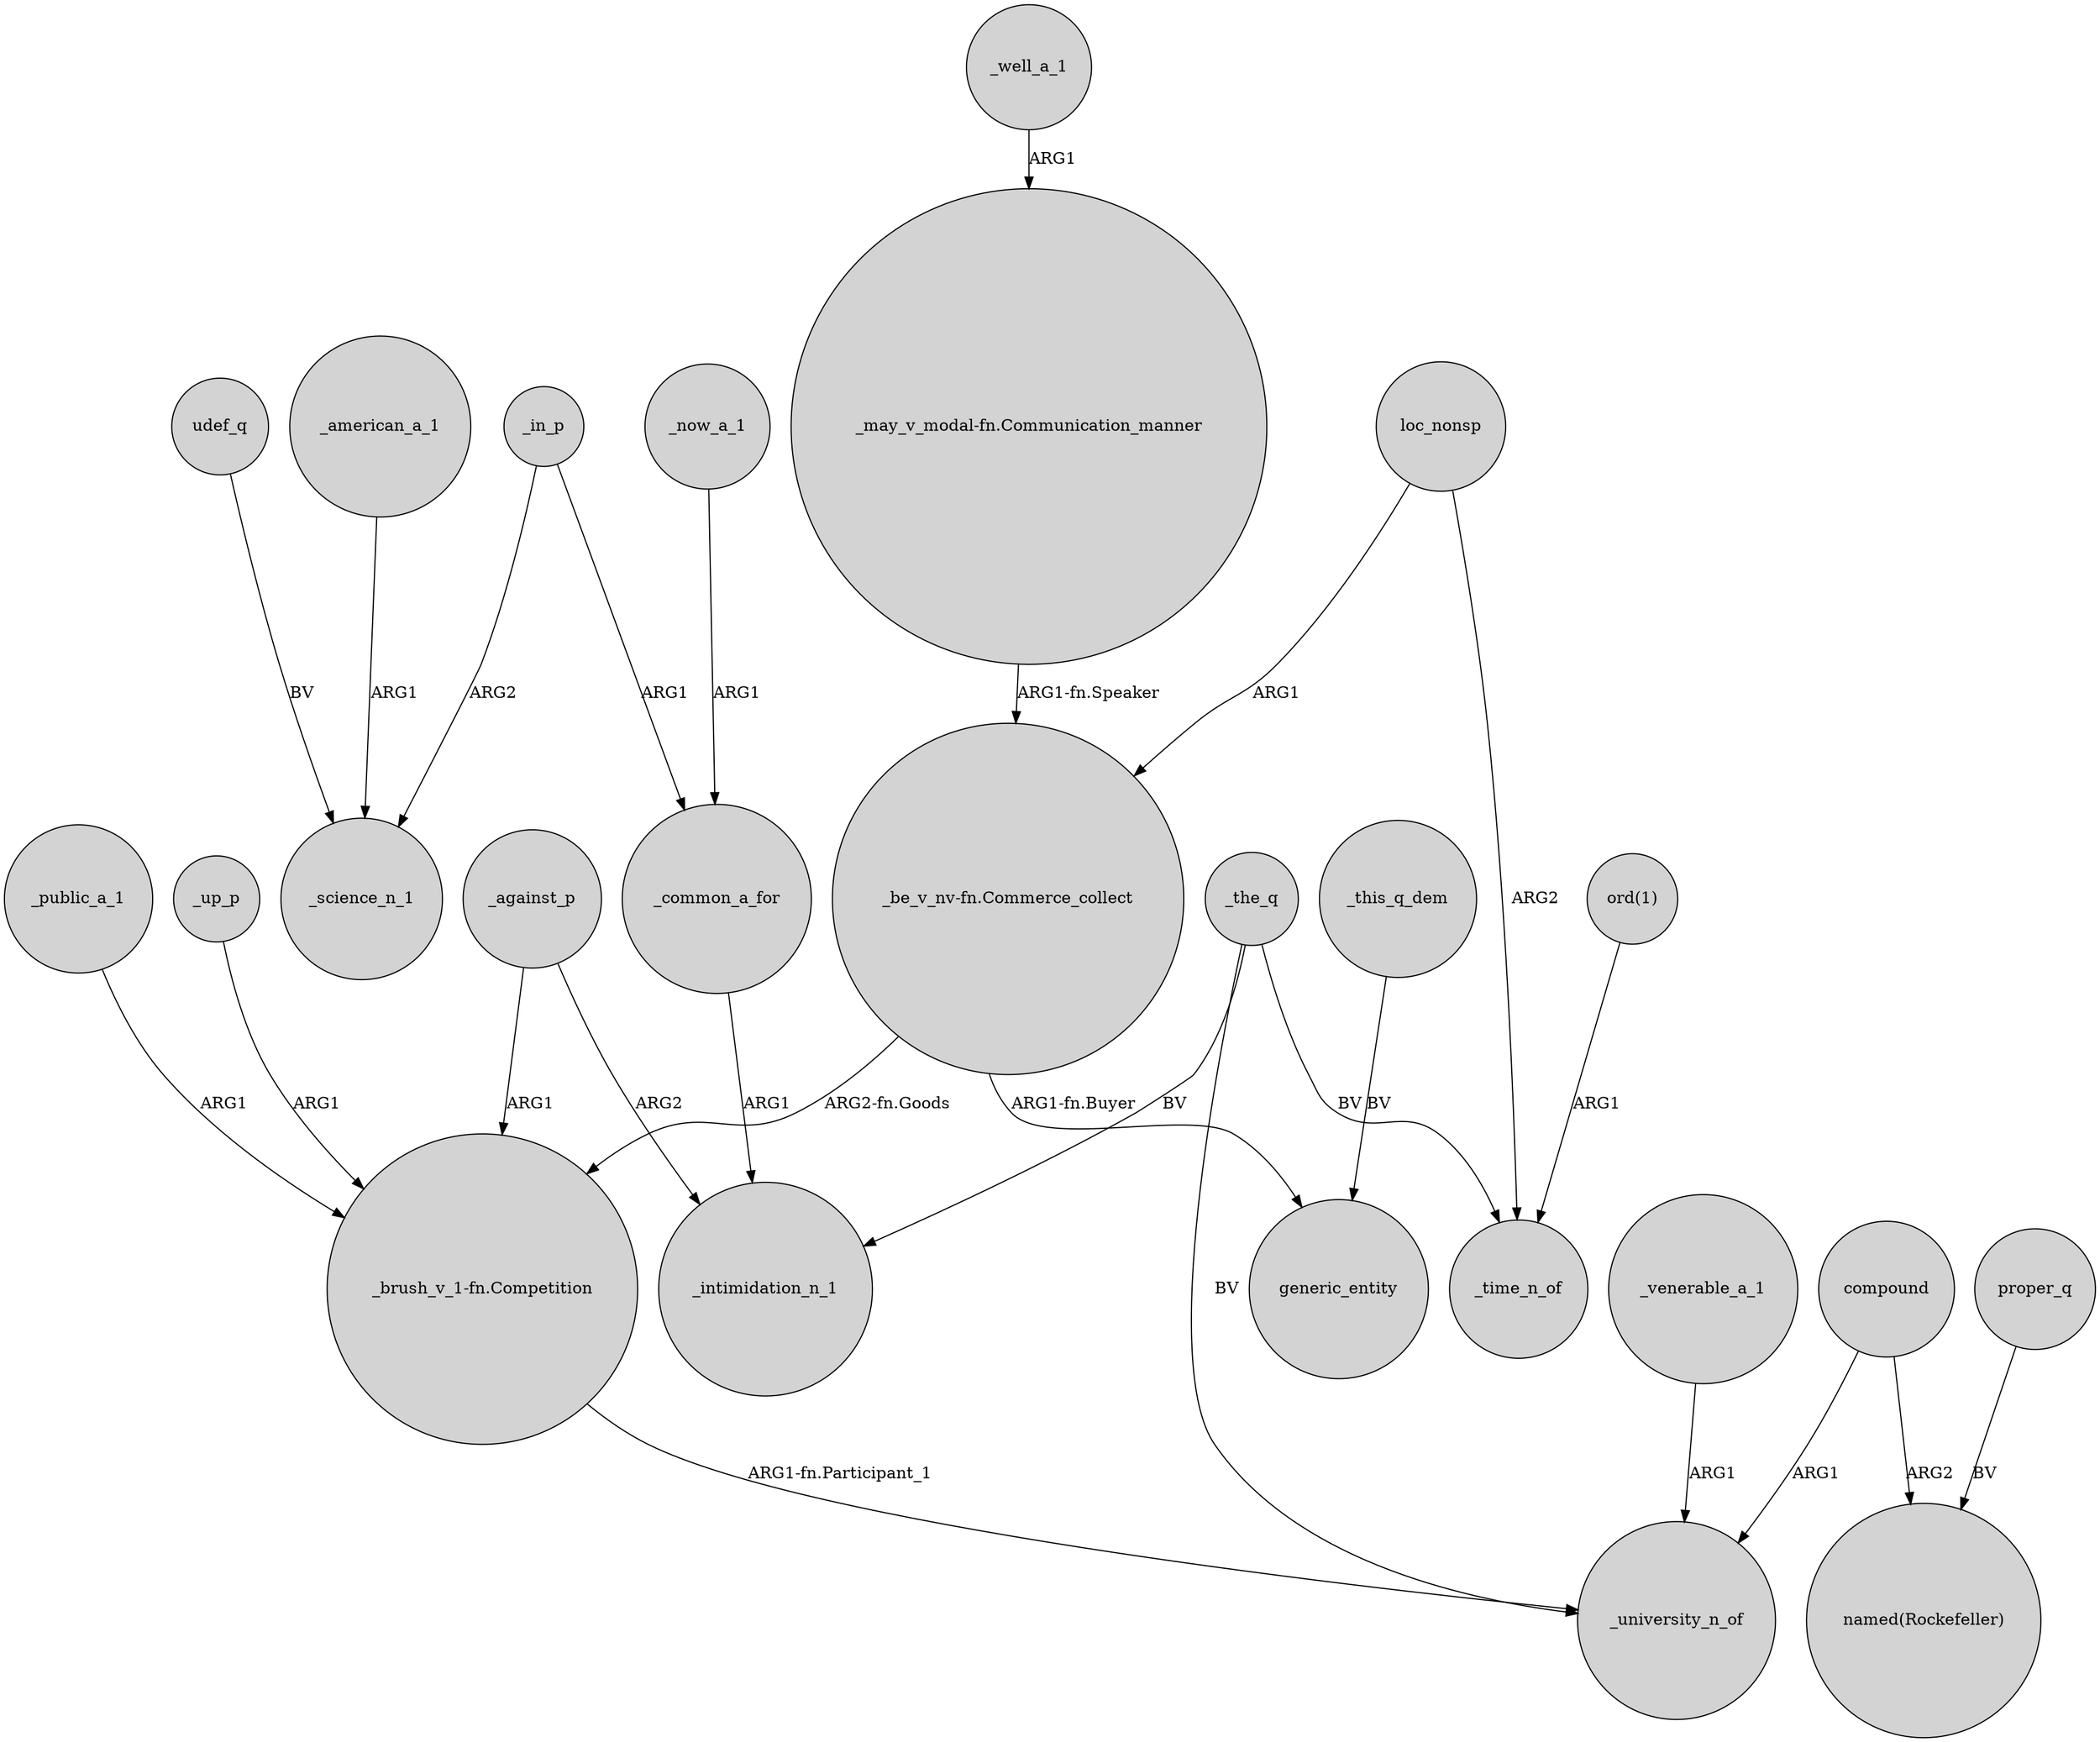 digraph {
	node [shape=circle style=filled]
	compound -> _university_n_of [label=ARG1]
	_against_p -> _intimidation_n_1 [label=ARG2]
	_in_p -> _common_a_for [label=ARG1]
	"_be_v_nv-fn.Commerce_collect" -> generic_entity [label="ARG1-fn.Buyer"]
	"_may_v_modal-fn.Communication_manner" -> "_be_v_nv-fn.Commerce_collect" [label="ARG1-fn.Speaker"]
	udef_q -> _science_n_1 [label=BV]
	_public_a_1 -> "_brush_v_1-fn.Competition" [label=ARG1]
	loc_nonsp -> "_be_v_nv-fn.Commerce_collect" [label=ARG1]
	_well_a_1 -> "_may_v_modal-fn.Communication_manner" [label=ARG1]
	_the_q -> _university_n_of [label=BV]
	"ord(1)" -> _time_n_of [label=ARG1]
	_now_a_1 -> _common_a_for [label=ARG1]
	_this_q_dem -> generic_entity [label=BV]
	proper_q -> "named(Rockefeller)" [label=BV]
	_the_q -> _time_n_of [label=BV]
	"_be_v_nv-fn.Commerce_collect" -> "_brush_v_1-fn.Competition" [label="ARG2-fn.Goods"]
	_up_p -> "_brush_v_1-fn.Competition" [label=ARG1]
	"_brush_v_1-fn.Competition" -> _university_n_of [label="ARG1-fn.Participant_1"]
	_common_a_for -> _intimidation_n_1 [label=ARG1]
	_the_q -> _intimidation_n_1 [label=BV]
	_in_p -> _science_n_1 [label=ARG2]
	loc_nonsp -> _time_n_of [label=ARG2]
	compound -> "named(Rockefeller)" [label=ARG2]
	_venerable_a_1 -> _university_n_of [label=ARG1]
	_american_a_1 -> _science_n_1 [label=ARG1]
	_against_p -> "_brush_v_1-fn.Competition" [label=ARG1]
}
